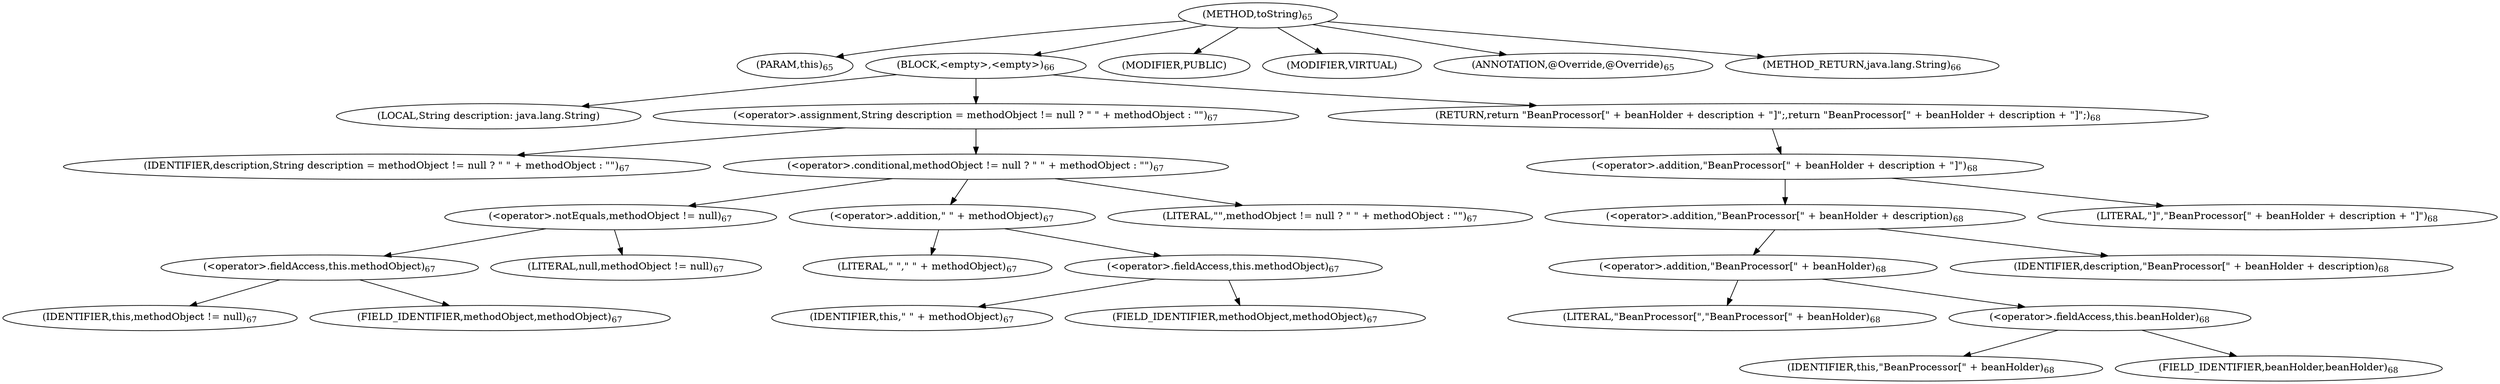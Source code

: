 digraph "toString" {  
"116" [label = <(METHOD,toString)<SUB>65</SUB>> ]
"117" [label = <(PARAM,this)<SUB>65</SUB>> ]
"118" [label = <(BLOCK,&lt;empty&gt;,&lt;empty&gt;)<SUB>66</SUB>> ]
"119" [label = <(LOCAL,String description: java.lang.String)> ]
"120" [label = <(&lt;operator&gt;.assignment,String description = methodObject != null ? &quot; &quot; + methodObject : &quot;&quot;)<SUB>67</SUB>> ]
"121" [label = <(IDENTIFIER,description,String description = methodObject != null ? &quot; &quot; + methodObject : &quot;&quot;)<SUB>67</SUB>> ]
"122" [label = <(&lt;operator&gt;.conditional,methodObject != null ? &quot; &quot; + methodObject : &quot;&quot;)<SUB>67</SUB>> ]
"123" [label = <(&lt;operator&gt;.notEquals,methodObject != null)<SUB>67</SUB>> ]
"124" [label = <(&lt;operator&gt;.fieldAccess,this.methodObject)<SUB>67</SUB>> ]
"125" [label = <(IDENTIFIER,this,methodObject != null)<SUB>67</SUB>> ]
"126" [label = <(FIELD_IDENTIFIER,methodObject,methodObject)<SUB>67</SUB>> ]
"127" [label = <(LITERAL,null,methodObject != null)<SUB>67</SUB>> ]
"128" [label = <(&lt;operator&gt;.addition,&quot; &quot; + methodObject)<SUB>67</SUB>> ]
"129" [label = <(LITERAL,&quot; &quot;,&quot; &quot; + methodObject)<SUB>67</SUB>> ]
"130" [label = <(&lt;operator&gt;.fieldAccess,this.methodObject)<SUB>67</SUB>> ]
"131" [label = <(IDENTIFIER,this,&quot; &quot; + methodObject)<SUB>67</SUB>> ]
"132" [label = <(FIELD_IDENTIFIER,methodObject,methodObject)<SUB>67</SUB>> ]
"133" [label = <(LITERAL,&quot;&quot;,methodObject != null ? &quot; &quot; + methodObject : &quot;&quot;)<SUB>67</SUB>> ]
"134" [label = <(RETURN,return &quot;BeanProcessor[&quot; + beanHolder + description + &quot;]&quot;;,return &quot;BeanProcessor[&quot; + beanHolder + description + &quot;]&quot;;)<SUB>68</SUB>> ]
"135" [label = <(&lt;operator&gt;.addition,&quot;BeanProcessor[&quot; + beanHolder + description + &quot;]&quot;)<SUB>68</SUB>> ]
"136" [label = <(&lt;operator&gt;.addition,&quot;BeanProcessor[&quot; + beanHolder + description)<SUB>68</SUB>> ]
"137" [label = <(&lt;operator&gt;.addition,&quot;BeanProcessor[&quot; + beanHolder)<SUB>68</SUB>> ]
"138" [label = <(LITERAL,&quot;BeanProcessor[&quot;,&quot;BeanProcessor[&quot; + beanHolder)<SUB>68</SUB>> ]
"139" [label = <(&lt;operator&gt;.fieldAccess,this.beanHolder)<SUB>68</SUB>> ]
"140" [label = <(IDENTIFIER,this,&quot;BeanProcessor[&quot; + beanHolder)<SUB>68</SUB>> ]
"141" [label = <(FIELD_IDENTIFIER,beanHolder,beanHolder)<SUB>68</SUB>> ]
"142" [label = <(IDENTIFIER,description,&quot;BeanProcessor[&quot; + beanHolder + description)<SUB>68</SUB>> ]
"143" [label = <(LITERAL,&quot;]&quot;,&quot;BeanProcessor[&quot; + beanHolder + description + &quot;]&quot;)<SUB>68</SUB>> ]
"144" [label = <(MODIFIER,PUBLIC)> ]
"145" [label = <(MODIFIER,VIRTUAL)> ]
"146" [label = <(ANNOTATION,@Override,@Override)<SUB>65</SUB>> ]
"147" [label = <(METHOD_RETURN,java.lang.String)<SUB>66</SUB>> ]
  "116" -> "117" 
  "116" -> "118" 
  "116" -> "144" 
  "116" -> "145" 
  "116" -> "146" 
  "116" -> "147" 
  "118" -> "119" 
  "118" -> "120" 
  "118" -> "134" 
  "120" -> "121" 
  "120" -> "122" 
  "122" -> "123" 
  "122" -> "128" 
  "122" -> "133" 
  "123" -> "124" 
  "123" -> "127" 
  "124" -> "125" 
  "124" -> "126" 
  "128" -> "129" 
  "128" -> "130" 
  "130" -> "131" 
  "130" -> "132" 
  "134" -> "135" 
  "135" -> "136" 
  "135" -> "143" 
  "136" -> "137" 
  "136" -> "142" 
  "137" -> "138" 
  "137" -> "139" 
  "139" -> "140" 
  "139" -> "141" 
}
